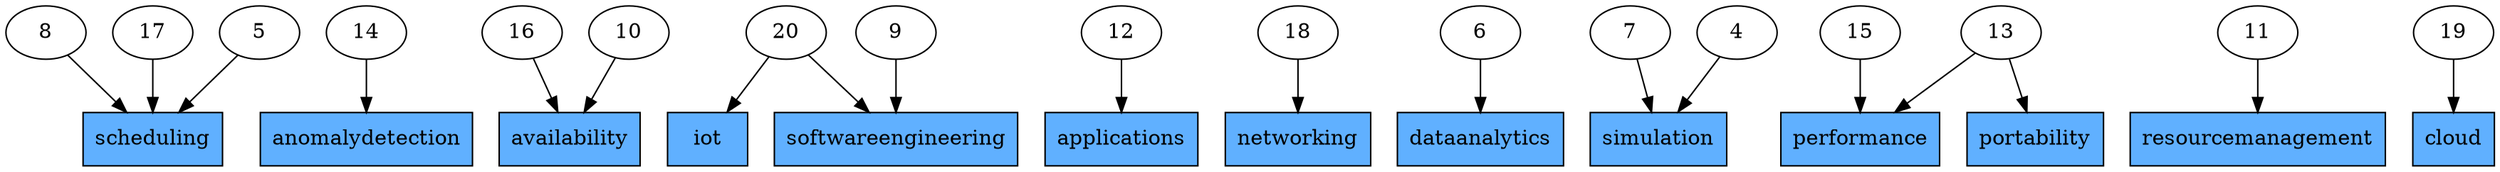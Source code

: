 digraph sldgraph {
overlap=false;
_S98073 -> _S39350;
_S57800 -> _S39587;
_S51567 -> _S62942;
_S90375 -> _S39350;
_S62029 -> _S39456;
_S62029 -> _S29798;
_S16988 -> _S29798;
_S27081 -> _S37391;
_S18866 -> _S48688;
_S81584 -> _S27788;
_S48566 -> _S45616;
_S47058 -> _S27577;
_S47058 -> _S96090;
_S50374 -> _S80479;
_S41369 -> _S70453;
_S50403 -> _S39350;
_S60187 -> _S45616;
_S90264 -> _S27577;
_S54446 -> _S62942;
_S60187 [label="4"];
_S29798 [label="softwareengineering",shape=box,style=filled,fillcolor="#60b0ff"];
_S62029 [label="20"];
_S50403 [label="5"];
_S62942 [label="availability",shape=box,style=filled,fillcolor="#60b0ff"];
_S54446 [label="10"];
_S27081 [label="12"];
_S90375 [label="17"];
_S70453 [label="cloud",shape=box,style=filled,fillcolor="#60b0ff"];
_S98073 [label="8"];
_S27788 [label="dataanalytics",shape=box,style=filled,fillcolor="#60b0ff"];
_S96090 [label="portability",shape=box,style=filled,fillcolor="#60b0ff"];
_S27577 [label="performance",shape=box,style=filled,fillcolor="#60b0ff"];
_S48688 [label="networking",shape=box,style=filled,fillcolor="#60b0ff"];
_S45616 [label="simulation",shape=box,style=filled,fillcolor="#60b0ff"];
_S18866 [label="18"];
_S39587 [label="anomalydetection",shape=box,style=filled,fillcolor="#60b0ff"];
_S41369 [label="19"];
_S50374 [label="11"];
_S16988 [label="9"];
_S39350 [label="scheduling",shape=box,style=filled,fillcolor="#60b0ff"];
_S48566 [label="7"];
_S51567 [label="16"];
_S39456 [label="iot",shape=box,style=filled,fillcolor="#60b0ff"];
_S47058 [label="13"];
_S57800 [label="14"];
_S37391 [label="applications",shape=box,style=filled,fillcolor="#60b0ff"];
_S81584 [label="6"];
_S80479 [label="resourcemanagement",shape=box,style=filled,fillcolor="#60b0ff"];
_S90264 [label="15"];
}
